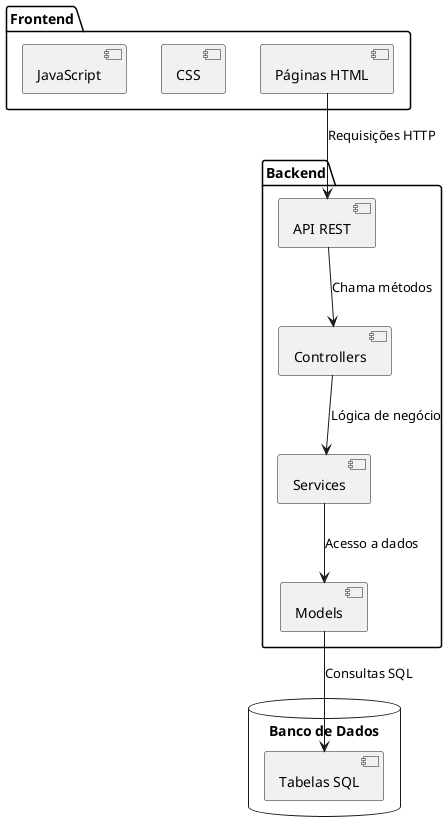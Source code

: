 @startuml BibliotecaVirtualComponents

package "Frontend" {
  [Páginas HTML] as HTML
  [CSS] as CSS
  [JavaScript] as JS
}

package "Backend" {
  [API REST] as API
  [Controllers] as CTRL
  [Services] as SRV
  [Models] as MOD
}

database "Banco de Dados" as DB {
  [Tabelas SQL] as TAB
}

[HTML] --> [API] : Requisições HTTP
[API] --> [CTRL] : Chama métodos
[CTRL] --> [SRV] : Lógica de negócio
[SRV] --> [MOD] : Acesso a dados
[MOD] --> [TAB] : Consultas SQL

@enduml